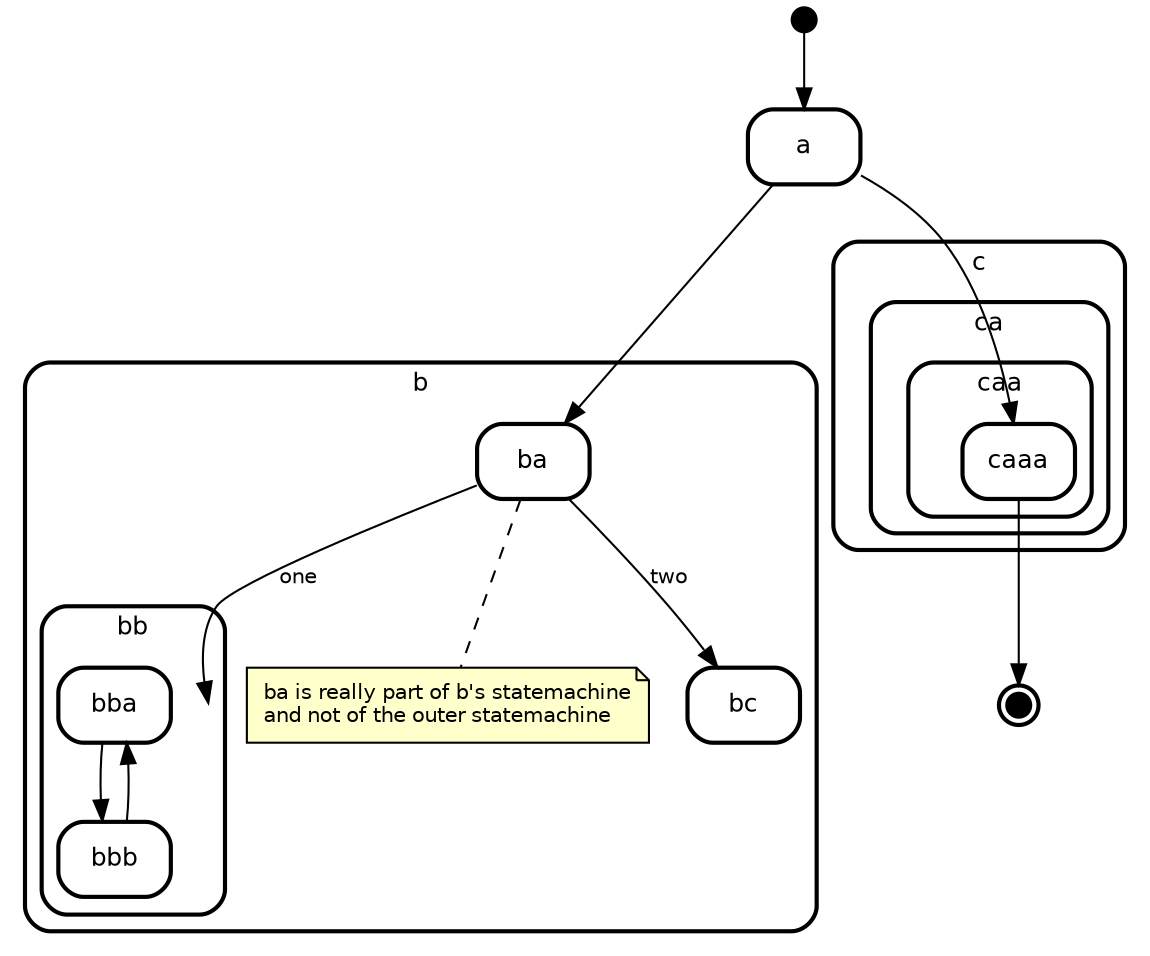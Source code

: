 graph "state transitions" {
  splines=true ordering=out compound=true overlap=true
  fontname="Helvetica" fontsize=12 penwidth=2.0
  node [shape=Mrecord style=filled fillcolor=white fontname=Helvetica fontsize=12 penwidth=2.0]
  edge [fontname=Helvetica fontsize=10 arrowhead=normal dir=forward]

    "initial" [shape=circle style=filled fillcolor=black fixedsize=true height=0.15 label=""]
    "a" [label="{a}"]
    "caaa" [label="{caaa}"]
    "ba" [label="{ba}"]
    "final" [shape=circle style=filled fillcolor=black fixedsize=true height=0.15 peripheries=2 label=""]
    subgraph "cluster_b" {
      label="b" style=rounded penwidth=2.0
      "b" [shape=point style=invis margin=0 width=0 height=0]
        "ba" [label="{ba}"]
    "bc" [label="{bc}"]
    subgraph "cluster_bb" {
      label="bb" style=rounded penwidth=2.0
      "bb" [shape=point style=invis margin=0 width=0 height=0]
        "bba" [label="{bba}"]
    "bbb" [label="{bbb}"]
  
    }
      "note_ba" [label="ba is really part of b&#x27;s statemachine\land not of the outer statemachine\l" shape=note fontsize=10 fillcolor="#ffffcc" penwidth=1.0]
      "ba" -- "note_ba" [style=dashed arrowtail=none arrowhead=none]
  
    }
    subgraph "cluster_c" {
      label="c" style=rounded penwidth=2.0
      "c" [shape=point style=invis margin=0 width=0 height=0]
        subgraph "cluster_ca" {
      label="ca" style=rounded penwidth=2.0
      "ca" [shape=point style=invis margin=0 width=0 height=0]
        subgraph "cluster_caa" {
      label="caa" style=rounded penwidth=2.0
      "caa" [shape=point style=invis margin=0 width=0 height=0]
        "caaa" [label="{caaa}"]
  
    }
  
    }
  
    }

    "a" -- "caaa" 
    "initial" -- "a" 
    "a" -- "ba" 
    "ba" -- "bb" [label="one\l"]
    "ba" -- "bc" [label="two\l"]
    "bba" -- "bbb" 
    "bbb" -- "bba" 
    "caaa" -- "final" 
}
